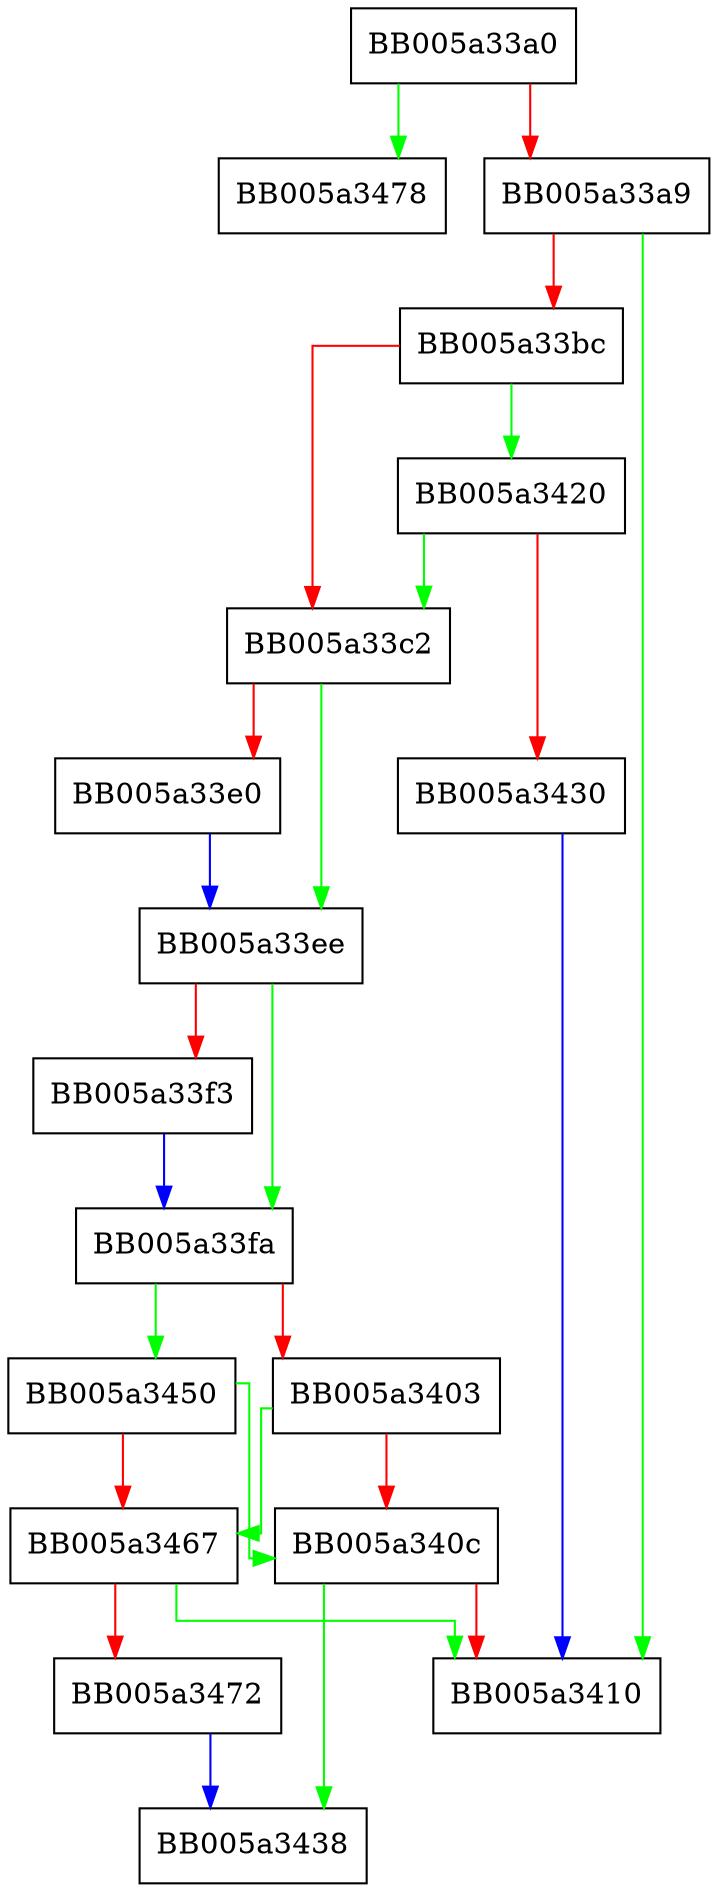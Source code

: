 digraph engine_remove_dynamic_id {
  node [shape="box"];
  graph [splines=ortho];
  BB005a33a0 -> BB005a3478 [color="green"];
  BB005a33a0 -> BB005a33a9 [color="red"];
  BB005a33a9 -> BB005a3410 [color="green"];
  BB005a33a9 -> BB005a33bc [color="red"];
  BB005a33bc -> BB005a3420 [color="green"];
  BB005a33bc -> BB005a33c2 [color="red"];
  BB005a33c2 -> BB005a33ee [color="green"];
  BB005a33c2 -> BB005a33e0 [color="red"];
  BB005a33e0 -> BB005a33ee [color="blue"];
  BB005a33ee -> BB005a33fa [color="green"];
  BB005a33ee -> BB005a33f3 [color="red"];
  BB005a33f3 -> BB005a33fa [color="blue"];
  BB005a33fa -> BB005a3450 [color="green"];
  BB005a33fa -> BB005a3403 [color="red"];
  BB005a3403 -> BB005a3467 [color="green"];
  BB005a3403 -> BB005a340c [color="red"];
  BB005a340c -> BB005a3438 [color="green"];
  BB005a340c -> BB005a3410 [color="red"];
  BB005a3420 -> BB005a33c2 [color="green"];
  BB005a3420 -> BB005a3430 [color="red"];
  BB005a3430 -> BB005a3410 [color="blue"];
  BB005a3450 -> BB005a340c [color="green"];
  BB005a3450 -> BB005a3467 [color="red"];
  BB005a3467 -> BB005a3410 [color="green"];
  BB005a3467 -> BB005a3472 [color="red"];
  BB005a3472 -> BB005a3438 [color="blue"];
}